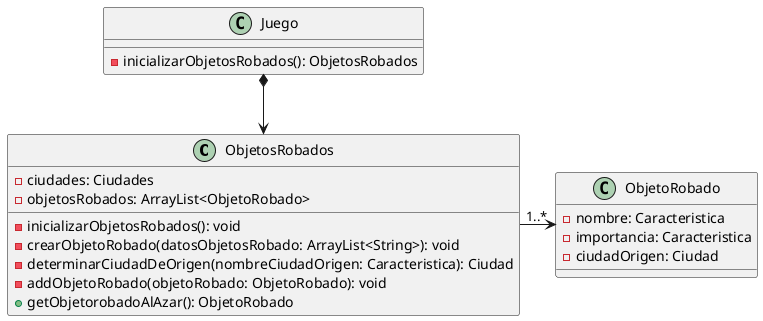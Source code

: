 @startuml

class ObjetosRobados{
    -ciudades: Ciudades
    -objetosRobados: ArrayList<ObjetoRobado>

    -inicializarObjetosRobados(): void
    -crearObjetoRobado(datosObjetosRobado: ArrayList<String>): void
    -determinarCiudadDeOrigen(nombreCiudadOrigen: Caracteristica): Ciudad
    -addObjetoRobado(objetoRobado: ObjetoRobado): void
    +getObjetorobadoAlAzar(): ObjetoRobado
}

class ObjetoRobado{
    -nombre: Caracteristica
    -importancia: Caracteristica
    -ciudadOrigen: Ciudad
}

class Juego{
    -inicializarObjetosRobados(): ObjetosRobados
}

Juego *-down-> ObjetosRobados
ObjetosRobados -right-> "1..*" ObjetoRobado

@enduml